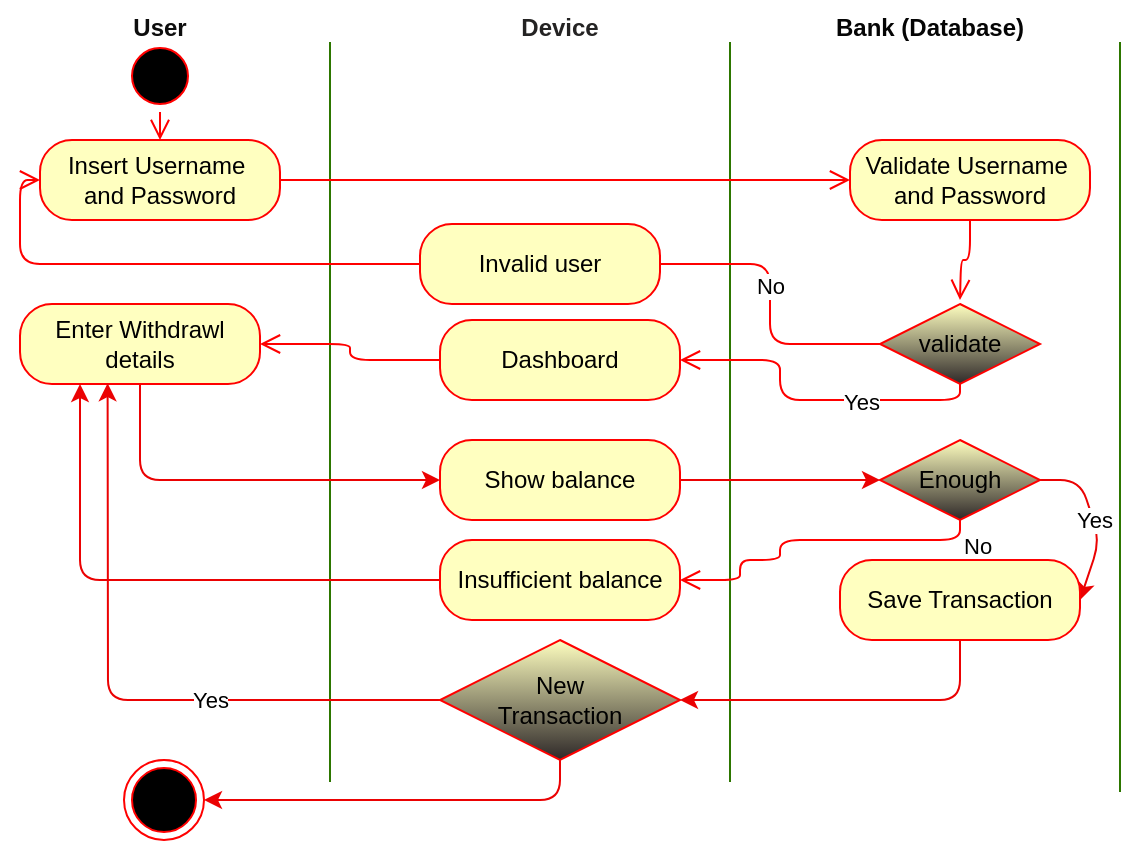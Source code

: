 <mxfile>
    <diagram id="K889BccEBwncpvr-h1p_" name="Page-1">
        <mxGraphModel dx="822" dy="611" grid="1" gridSize="10" guides="1" tooltips="1" connect="1" arrows="1" fold="1" page="1" pageScale="1" pageWidth="850" pageHeight="1100" background="#ffffff" math="0" shadow="0">
            <root>
                <mxCell id="0"/>
                <mxCell id="1" parent="0"/>
                <mxCell id="2" value="" style="line;strokeWidth=1;fillColor=#60a917;align=left;verticalAlign=middle;spacingTop=-1;spacingLeft=3;spacingRight=3;rotatable=1;labelPosition=right;points=[];portConstraint=eastwest;strokeColor=#2D7600;rotation=90;fontColor=#ffffff;" parent="1" vertex="1">
                    <mxGeometry x="-20" y="302" width="370" height="8" as="geometry"/>
                </mxCell>
                <mxCell id="3" value="" style="line;strokeWidth=1;align=left;verticalAlign=middle;spacingTop=-1;spacingLeft=3;spacingRight=3;rotatable=1;labelPosition=right;points=[];portConstraint=eastwest;rotation=90;fillColor=#60a917;fontColor=#ffffff;strokeColor=#2D7600;" parent="1" vertex="1">
                    <mxGeometry x="180" y="302" width="370" height="8" as="geometry"/>
                </mxCell>
                <mxCell id="4" value="" style="line;strokeWidth=1;fillColor=#60a917;align=left;verticalAlign=middle;spacingTop=-1;spacingLeft=3;spacingRight=3;rotatable=1;labelPosition=right;points=[];portConstraint=eastwest;strokeColor=#2D7600;rotation=90;fontColor=#ffffff;" parent="1" vertex="1">
                    <mxGeometry x="372.5" y="304.5" width="375" height="8" as="geometry"/>
                </mxCell>
                <mxCell id="5" value="User" style="text;align=center;fontStyle=1;verticalAlign=middle;spacingLeft=3;spacingRight=3;strokeColor=none;rotatable=0;points=[[0,0.5],[1,0.5]];portConstraint=eastwest;fontColor=#0d0d0d;" parent="1" vertex="1">
                    <mxGeometry x="40" y="100" width="80" height="26" as="geometry"/>
                </mxCell>
                <mxCell id="6" value="Device" style="text;align=center;fontStyle=1;verticalAlign=middle;spacingLeft=3;spacingRight=3;strokeColor=none;rotatable=0;points=[[0,0.5],[1,0.5]];portConstraint=eastwest;fontColor=#242323;" parent="1" vertex="1">
                    <mxGeometry x="240" y="100" width="80" height="26" as="geometry"/>
                </mxCell>
                <mxCell id="9" value="Bank (Database)" style="text;align=center;fontStyle=1;verticalAlign=middle;spacingLeft=3;spacingRight=3;rotatable=0;points=[[0,0.5],[1,0.5]];portConstraint=eastwest;fillColor=none;fontColor=#050505;" parent="1" vertex="1">
                    <mxGeometry x="425" y="100" width="80" height="26" as="geometry"/>
                </mxCell>
                <mxCell id="18" value="" style="ellipse;html=1;shape=startState;fillColor=#000000;strokeColor=#ff0000;" parent="1" vertex="1">
                    <mxGeometry x="62" y="120" width="36" height="36" as="geometry"/>
                </mxCell>
                <mxCell id="19" value="" style="edgeStyle=orthogonalEdgeStyle;html=1;verticalAlign=bottom;endArrow=open;endSize=8;strokeColor=#ff0000;" parent="1" source="18" edge="1">
                    <mxGeometry relative="1" as="geometry">
                        <mxPoint x="80" y="170" as="targetPoint"/>
                    </mxGeometry>
                </mxCell>
                <mxCell id="21" value="validate" style="rhombus;whiteSpace=wrap;html=1;fillColor=#ffffc0;strokeColor=#ff0000;gradientColor=#2e2828;" parent="1" vertex="1">
                    <mxGeometry x="440" y="252" width="80" height="40" as="geometry"/>
                </mxCell>
                <mxCell id="22" value="Yes" style="edgeStyle=orthogonalEdgeStyle;html=1;align=left;verticalAlign=bottom;endArrow=open;endSize=8;strokeColor=#ff0000;entryX=1;entryY=0.5;entryDx=0;entryDy=0;exitX=0.5;exitY=1;exitDx=0;exitDy=0;" parent="1" source="21" target="32" edge="1">
                    <mxGeometry x="-0.191" y="10" relative="1" as="geometry">
                        <mxPoint x="330" y="256.0" as="targetPoint"/>
                        <mxPoint x="480" y="290" as="sourcePoint"/>
                        <Array as="points">
                            <mxPoint x="480" y="300"/>
                            <mxPoint x="390" y="300"/>
                            <mxPoint x="390" y="280"/>
                        </Array>
                        <mxPoint as="offset"/>
                    </mxGeometry>
                </mxCell>
                <mxCell id="28" value="Insert Username&amp;nbsp;&lt;br&gt;and Password" style="rounded=1;whiteSpace=wrap;html=1;arcSize=40;fontColor=#000000;fillColor=#ffffc0;strokeColor=#ff0000;" parent="1" vertex="1">
                    <mxGeometry x="20" y="170" width="120" height="40" as="geometry"/>
                </mxCell>
                <mxCell id="29" value="" style="edgeStyle=orthogonalEdgeStyle;html=1;verticalAlign=bottom;endArrow=open;endSize=8;strokeColor=#ff0000;entryX=0;entryY=0.5;entryDx=0;entryDy=0;" parent="1" source="28" target="30" edge="1">
                    <mxGeometry relative="1" as="geometry">
                        <mxPoint x="425" y="195" as="targetPoint"/>
                    </mxGeometry>
                </mxCell>
                <mxCell id="30" value="Validate Username&amp;nbsp;&lt;br&gt;and Password" style="rounded=1;whiteSpace=wrap;html=1;arcSize=40;fontColor=#000000;fillColor=#ffffc0;strokeColor=#ff0000;" parent="1" vertex="1">
                    <mxGeometry x="425" y="170" width="120" height="40" as="geometry"/>
                </mxCell>
                <mxCell id="31" value="" style="edgeStyle=orthogonalEdgeStyle;html=1;verticalAlign=bottom;endArrow=open;endSize=8;strokeColor=#ff0000;" parent="1" source="30" edge="1">
                    <mxGeometry relative="1" as="geometry">
                        <mxPoint x="480" y="250" as="targetPoint"/>
                    </mxGeometry>
                </mxCell>
                <mxCell id="32" value="Dashboard" style="rounded=1;whiteSpace=wrap;html=1;arcSize=40;fontColor=#000000;fillColor=#ffffc0;strokeColor=#ff0000;" parent="1" vertex="1">
                    <mxGeometry x="220" y="260" width="120" height="40" as="geometry"/>
                </mxCell>
                <mxCell id="33" value="" style="edgeStyle=orthogonalEdgeStyle;html=1;verticalAlign=bottom;endArrow=open;endSize=8;strokeColor=#ff0000;" parent="1" source="32" target="34" edge="1">
                    <mxGeometry relative="1" as="geometry">
                        <mxPoint x="130" y="260" as="targetPoint"/>
                    </mxGeometry>
                </mxCell>
                <mxCell id="49" style="edgeStyle=none;html=1;entryX=0;entryY=0.5;entryDx=0;entryDy=0;strokeColor=#EB0203;" parent="1" source="34" target="35" edge="1">
                    <mxGeometry relative="1" as="geometry">
                        <Array as="points">
                            <mxPoint x="70" y="340"/>
                        </Array>
                    </mxGeometry>
                </mxCell>
                <mxCell id="34" value="Enter Withdrawl&lt;br&gt;details" style="rounded=1;whiteSpace=wrap;html=1;arcSize=40;fontColor=#000000;fillColor=#ffffc0;strokeColor=#ff0000;" parent="1" vertex="1">
                    <mxGeometry x="10" y="252" width="120" height="40" as="geometry"/>
                </mxCell>
                <mxCell id="50" style="edgeStyle=none;html=1;entryX=0;entryY=0.5;entryDx=0;entryDy=0;strokeColor=#EB0203;" parent="1" source="35" target="38" edge="1">
                    <mxGeometry relative="1" as="geometry"/>
                </mxCell>
                <mxCell id="35" value="Show balance" style="rounded=1;whiteSpace=wrap;html=1;arcSize=40;fontColor=#000000;fillColor=#ffffc0;strokeColor=#ff0000;" parent="1" vertex="1">
                    <mxGeometry x="220" y="320" width="120" height="40" as="geometry"/>
                </mxCell>
                <mxCell id="36" value="" style="edgeStyle=orthogonalEdgeStyle;html=1;verticalAlign=bottom;endArrow=open;endSize=8;strokeColor=#ff0000;entryX=0;entryY=0.5;entryDx=0;entryDy=0;exitX=0;exitY=0.5;exitDx=0;exitDy=0;startArrow=none;" parent="1" source="42" target="28" edge="1">
                    <mxGeometry relative="1" as="geometry">
                        <mxPoint x="270" y="400" as="targetPoint"/>
                    </mxGeometry>
                </mxCell>
                <mxCell id="53" value="Yes" style="edgeStyle=none;html=1;entryX=1;entryY=0.5;entryDx=0;entryDy=0;strokeColor=#EB0203;" parent="1" source="38" target="52" edge="1">
                    <mxGeometry relative="1" as="geometry">
                        <Array as="points">
                            <mxPoint x="540" y="340"/>
                            <mxPoint x="550" y="370"/>
                        </Array>
                    </mxGeometry>
                </mxCell>
                <mxCell id="38" value="Enough" style="rhombus;whiteSpace=wrap;html=1;fillColor=#ffffc0;strokeColor=#ff0000;gradientColor=#2e2828;" parent="1" vertex="1">
                    <mxGeometry x="440" y="320" width="80" height="40" as="geometry"/>
                </mxCell>
                <mxCell id="39" value="No" style="edgeStyle=orthogonalEdgeStyle;html=1;align=left;verticalAlign=top;endArrow=open;endSize=8;strokeColor=#ff0000;entryX=1;entryY=0.5;entryDx=0;entryDy=0;" parent="1" source="38" target="54" edge="1">
                    <mxGeometry x="-1" relative="1" as="geometry">
                        <mxPoint x="330" y="390" as="targetPoint"/>
                        <Array as="points">
                            <mxPoint x="480" y="370"/>
                            <mxPoint x="390" y="370"/>
                            <mxPoint x="390" y="380"/>
                            <mxPoint x="370" y="380"/>
                            <mxPoint x="370" y="390"/>
                        </Array>
                    </mxGeometry>
                </mxCell>
                <mxCell id="43" value="No" style="edgeStyle=orthogonalEdgeStyle;html=1;verticalAlign=bottom;endArrow=none;endSize=8;strokeColor=#ff0000;entryX=1;entryY=0.5;entryDx=0;entryDy=0;exitX=0;exitY=0.5;exitDx=0;exitDy=0;" parent="1" source="21" target="42" edge="1">
                    <mxGeometry relative="1" as="geometry">
                        <mxPoint x="20" y="190" as="targetPoint"/>
                        <mxPoint x="480" y="292" as="sourcePoint"/>
                        <Array as="points">
                            <mxPoint x="385" y="272"/>
                            <mxPoint x="385" y="232"/>
                        </Array>
                    </mxGeometry>
                </mxCell>
                <mxCell id="42" value="Invalid user" style="rounded=1;whiteSpace=wrap;html=1;arcSize=40;fontColor=#000000;fillColor=#ffffc0;strokeColor=#ff0000;" parent="1" vertex="1">
                    <mxGeometry x="210" y="212" width="120" height="40" as="geometry"/>
                </mxCell>
                <mxCell id="58" style="edgeStyle=none;html=1;entryX=1;entryY=0.5;entryDx=0;entryDy=0;strokeColor=#EB0203;" parent="1" source="52" target="56" edge="1">
                    <mxGeometry relative="1" as="geometry">
                        <Array as="points">
                            <mxPoint x="480" y="450"/>
                        </Array>
                    </mxGeometry>
                </mxCell>
                <mxCell id="52" value="Save Transaction" style="rounded=1;whiteSpace=wrap;html=1;arcSize=40;fontColor=#000000;fillColor=#ffffc0;strokeColor=#ff0000;" parent="1" vertex="1">
                    <mxGeometry x="420" y="380" width="120" height="40" as="geometry"/>
                </mxCell>
                <mxCell id="55" style="edgeStyle=none;html=1;entryX=0.25;entryY=1;entryDx=0;entryDy=0;strokeColor=#EB0203;" parent="1" source="54" target="34" edge="1">
                    <mxGeometry relative="1" as="geometry">
                        <Array as="points">
                            <mxPoint x="40" y="390"/>
                        </Array>
                    </mxGeometry>
                </mxCell>
                <mxCell id="54" value="Insufficient balance" style="rounded=1;whiteSpace=wrap;html=1;arcSize=40;fontColor=#000000;fillColor=#ffffc0;strokeColor=#ff0000;" parent="1" vertex="1">
                    <mxGeometry x="220" y="370" width="120" height="40" as="geometry"/>
                </mxCell>
                <mxCell id="59" style="edgeStyle=none;html=1;entryX=0.365;entryY=0.99;entryDx=0;entryDy=0;entryPerimeter=0;strokeColor=#EB0203;" parent="1" source="56" target="34" edge="1">
                    <mxGeometry relative="1" as="geometry">
                        <Array as="points">
                            <mxPoint x="54" y="450"/>
                        </Array>
                    </mxGeometry>
                </mxCell>
                <mxCell id="60" value="Yes" style="edgeLabel;html=1;align=center;verticalAlign=middle;resizable=0;points=[];" parent="59" vertex="1" connectable="0">
                    <mxGeometry x="-0.288" relative="1" as="geometry">
                        <mxPoint as="offset"/>
                    </mxGeometry>
                </mxCell>
                <mxCell id="63" style="edgeStyle=none;html=1;entryX=1;entryY=0.5;entryDx=0;entryDy=0;strokeColor=#EB0203;" parent="1" source="56" edge="1">
                    <mxGeometry relative="1" as="geometry">
                        <Array as="points">
                            <mxPoint x="280" y="500"/>
                        </Array>
                        <mxPoint x="102" y="500" as="targetPoint"/>
                    </mxGeometry>
                </mxCell>
                <mxCell id="56" value="New&lt;br&gt;Transaction" style="rhombus;whiteSpace=wrap;html=1;fillColor=#ffffc0;strokeColor=#ff0000;gradientColor=#2e2828;" parent="1" vertex="1">
                    <mxGeometry x="220" y="420" width="120" height="60" as="geometry"/>
                </mxCell>
                <mxCell id="64" value="" style="ellipse;html=1;shape=endState;fillColor=#000000;strokeColor=#ff0000;" vertex="1" parent="1">
                    <mxGeometry x="62" y="480" width="40" height="40" as="geometry"/>
                </mxCell>
            </root>
        </mxGraphModel>
    </diagram>
</mxfile>